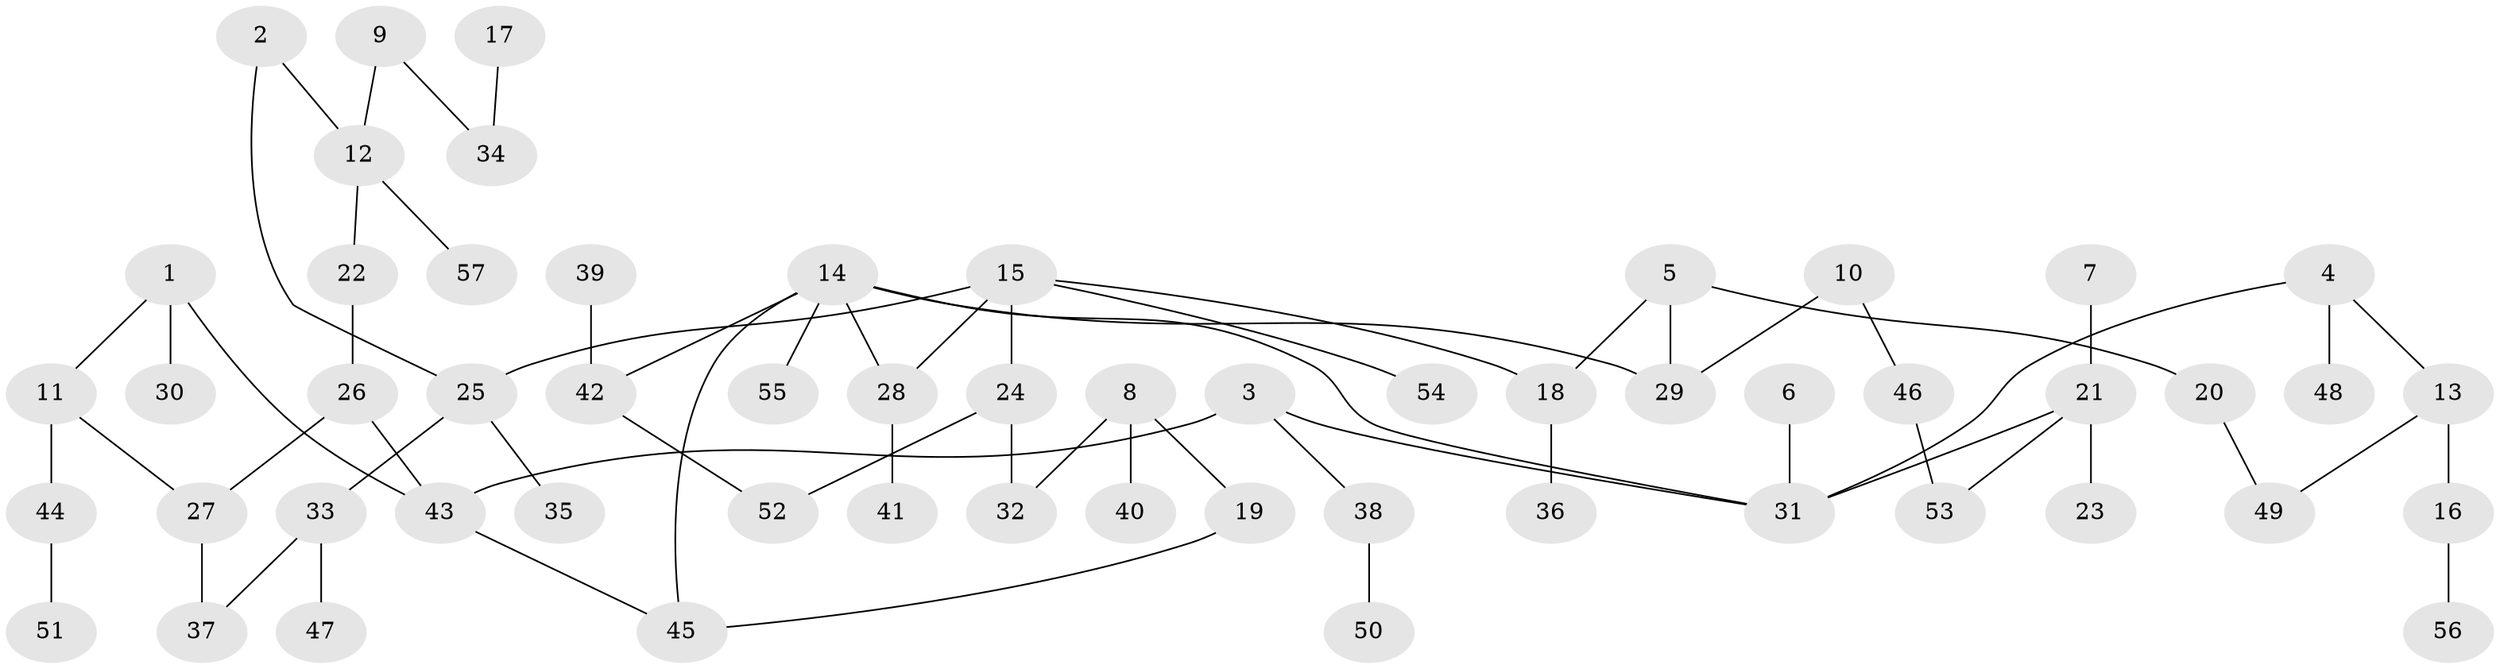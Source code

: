 // original degree distribution, {4: 0.07964601769911504, 6: 0.017699115044247787, 3: 0.1504424778761062, 2: 0.3185840707964602, 5: 0.035398230088495575, 7: 0.008849557522123894, 1: 0.3893805309734513}
// Generated by graph-tools (version 1.1) at 2025/01/03/09/25 03:01:02]
// undirected, 57 vertices, 65 edges
graph export_dot {
graph [start="1"]
  node [color=gray90,style=filled];
  1;
  2;
  3;
  4;
  5;
  6;
  7;
  8;
  9;
  10;
  11;
  12;
  13;
  14;
  15;
  16;
  17;
  18;
  19;
  20;
  21;
  22;
  23;
  24;
  25;
  26;
  27;
  28;
  29;
  30;
  31;
  32;
  33;
  34;
  35;
  36;
  37;
  38;
  39;
  40;
  41;
  42;
  43;
  44;
  45;
  46;
  47;
  48;
  49;
  50;
  51;
  52;
  53;
  54;
  55;
  56;
  57;
  1 -- 11 [weight=1.0];
  1 -- 30 [weight=1.0];
  1 -- 43 [weight=1.0];
  2 -- 12 [weight=1.0];
  2 -- 25 [weight=1.0];
  3 -- 31 [weight=1.0];
  3 -- 38 [weight=1.0];
  3 -- 43 [weight=1.0];
  4 -- 13 [weight=1.0];
  4 -- 31 [weight=1.0];
  4 -- 48 [weight=1.0];
  5 -- 18 [weight=1.0];
  5 -- 20 [weight=1.0];
  5 -- 29 [weight=1.0];
  6 -- 31 [weight=1.0];
  7 -- 21 [weight=1.0];
  8 -- 19 [weight=1.0];
  8 -- 32 [weight=1.0];
  8 -- 40 [weight=1.0];
  9 -- 12 [weight=1.0];
  9 -- 34 [weight=1.0];
  10 -- 29 [weight=1.0];
  10 -- 46 [weight=1.0];
  11 -- 27 [weight=1.0];
  11 -- 44 [weight=1.0];
  12 -- 22 [weight=1.0];
  12 -- 57 [weight=1.0];
  13 -- 16 [weight=1.0];
  13 -- 49 [weight=1.0];
  14 -- 28 [weight=1.0];
  14 -- 29 [weight=1.0];
  14 -- 31 [weight=1.0];
  14 -- 42 [weight=1.0];
  14 -- 45 [weight=1.0];
  14 -- 55 [weight=1.0];
  15 -- 18 [weight=1.0];
  15 -- 24 [weight=1.0];
  15 -- 25 [weight=1.0];
  15 -- 28 [weight=1.0];
  15 -- 54 [weight=1.0];
  16 -- 56 [weight=1.0];
  17 -- 34 [weight=1.0];
  18 -- 36 [weight=1.0];
  19 -- 45 [weight=1.0];
  20 -- 49 [weight=1.0];
  21 -- 23 [weight=1.0];
  21 -- 31 [weight=1.0];
  21 -- 53 [weight=1.0];
  22 -- 26 [weight=1.0];
  24 -- 32 [weight=1.0];
  24 -- 52 [weight=1.0];
  25 -- 33 [weight=1.0];
  25 -- 35 [weight=1.0];
  26 -- 27 [weight=1.0];
  26 -- 43 [weight=1.0];
  27 -- 37 [weight=1.0];
  28 -- 41 [weight=1.0];
  33 -- 37 [weight=1.0];
  33 -- 47 [weight=1.0];
  38 -- 50 [weight=1.0];
  39 -- 42 [weight=1.0];
  42 -- 52 [weight=1.0];
  43 -- 45 [weight=1.0];
  44 -- 51 [weight=1.0];
  46 -- 53 [weight=1.0];
}
